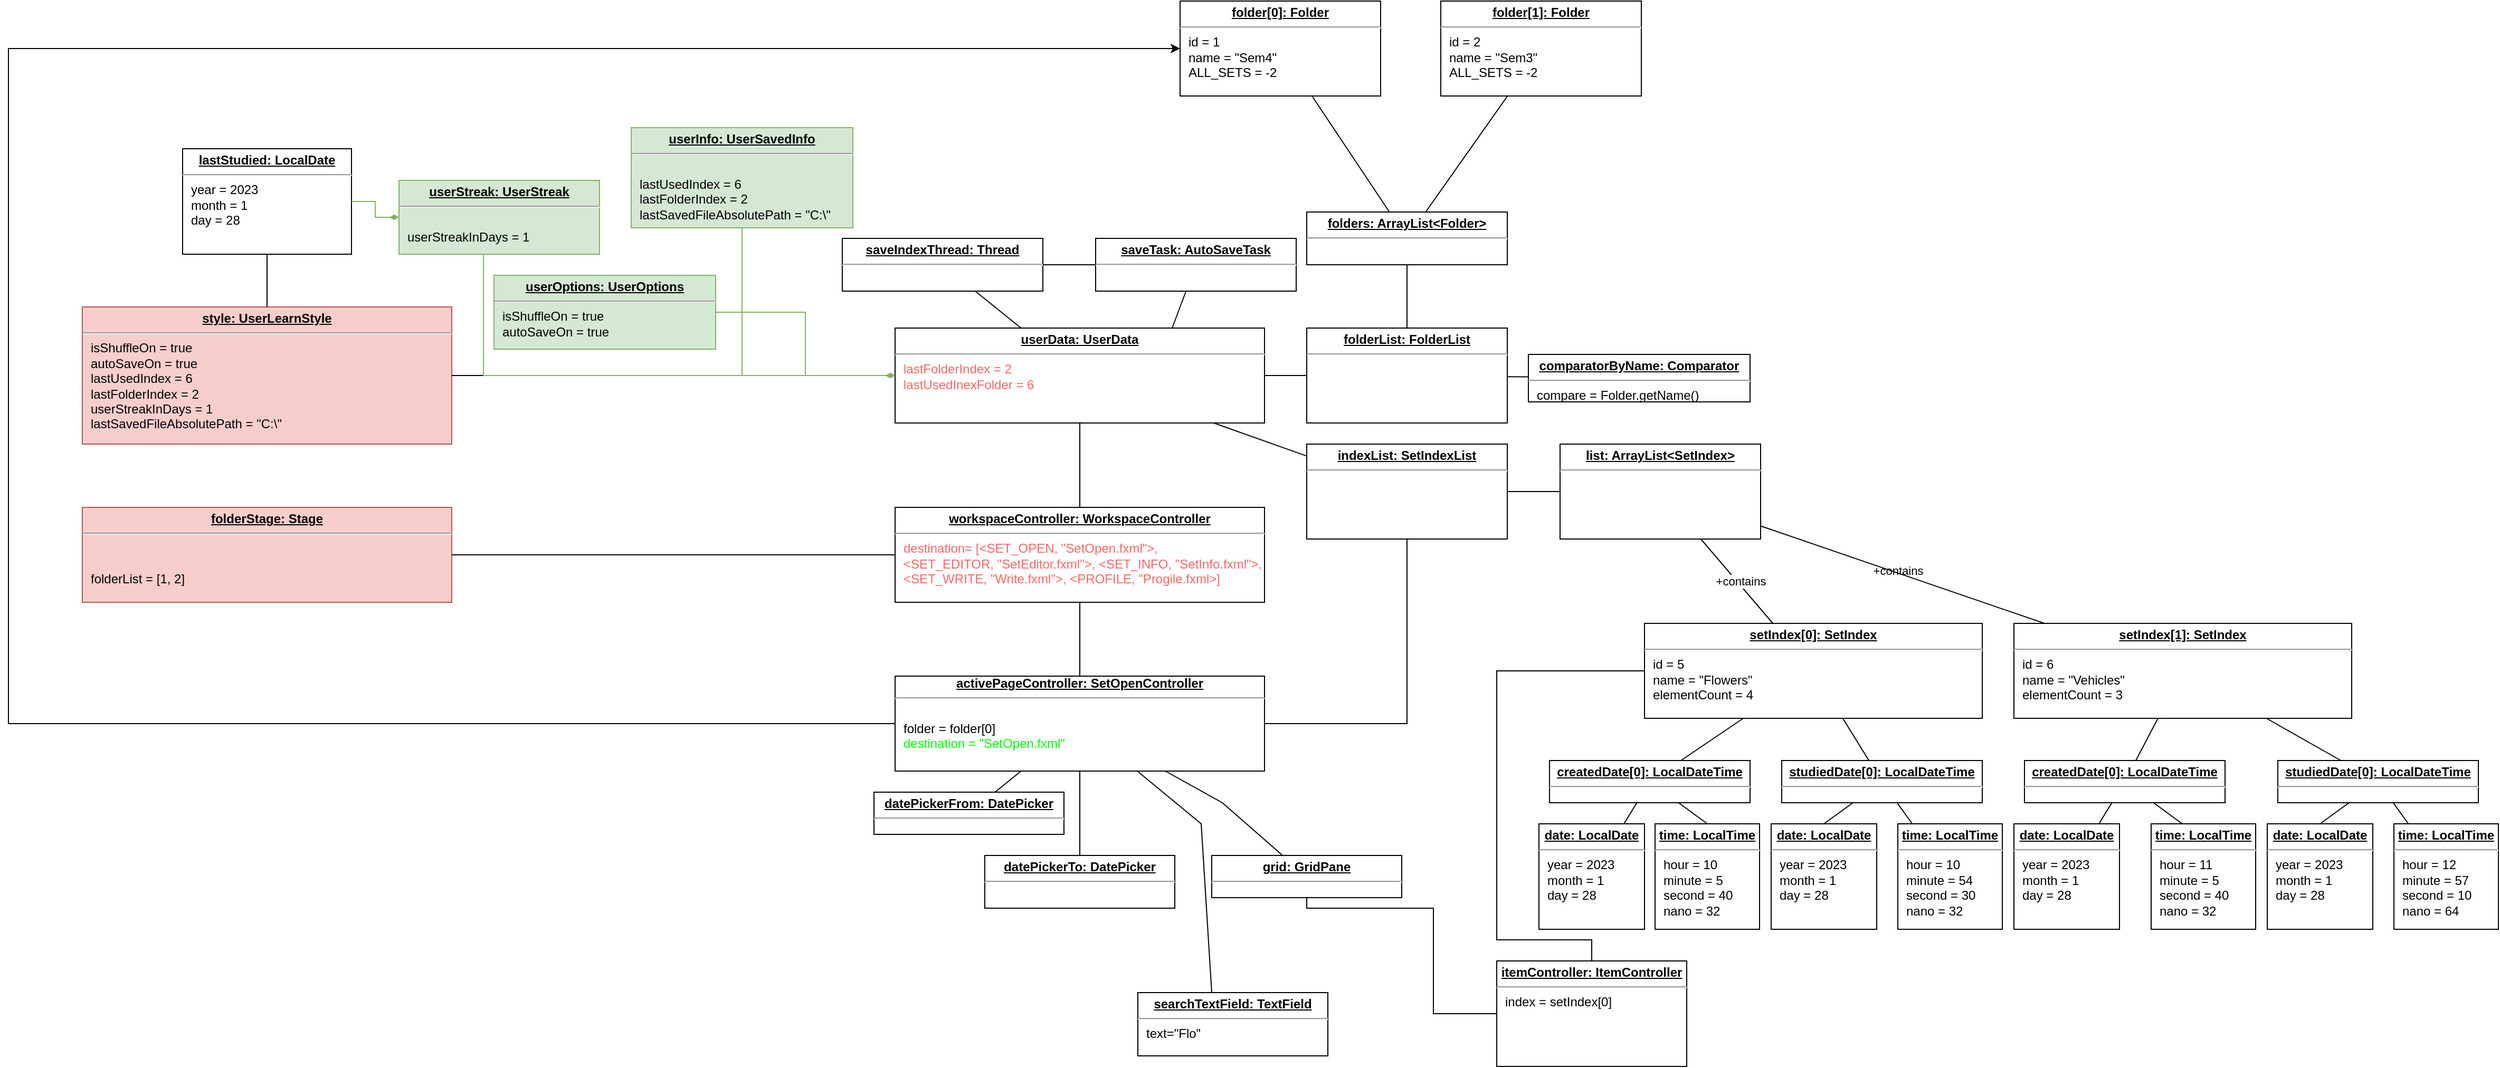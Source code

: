 <mxfile version="20.8.16" type="device" pages="2"><diagram id="EP8EX3Zq-qaAT5qBUqhb" name="Objects"><mxGraphModel dx="2307" dy="2035" grid="1" gridSize="10" guides="1" tooltips="1" connect="1" arrows="1" fold="1" page="1" pageScale="1" pageWidth="827" pageHeight="1169" math="0" shadow="0"><root><mxCell id="0"/><mxCell id="1" parent="0"/><mxCell id="fkqDKNsbJSgOIttYmVFt-1" value="&lt;p style=&quot;margin:0px;margin-top:4px;text-align:center;text-decoration:underline;&quot;&gt;&lt;b&gt;workspaceController: WorkspaceController&lt;/b&gt;&lt;/p&gt;&lt;hr&gt;&lt;p style=&quot;margin:0px;margin-left:8px;&quot;&gt;&lt;font color=&quot;#ff6666&quot;&gt;destination= [&amp;lt;SET_OPEN, &quot;SetOpen.fxml&quot;&amp;gt;,&lt;br&gt;&lt;/font&gt;&lt;/p&gt;&lt;p style=&quot;margin:0px;margin-left:8px;&quot;&gt;&lt;font color=&quot;#ff6666&quot;&gt;&amp;lt;SET_EDITOR, &quot;SetEditor.fxml&quot;&amp;gt;, &amp;lt;SET_INFO, &quot;SetInfo.fxml&quot;&amp;gt;,&lt;/font&gt;&lt;/p&gt;&lt;p style=&quot;margin:0px;margin-left:8px;&quot;&gt;&lt;font color=&quot;#ff6666&quot;&gt;&amp;lt;SET_WRITE, &quot;Write.fxml&quot;&amp;gt;, &amp;lt;PROFILE, &quot;Progile.fxml&amp;gt;]&lt;/font&gt;&lt;/p&gt;&lt;p style=&quot;margin:0px;margin-left:8px;&quot;&gt;&lt;br&gt;&lt;/p&gt;&lt;p style=&quot;margin:0px;margin-left:8px;&quot;&gt;&lt;br&gt;&lt;/p&gt;" style="verticalAlign=top;align=left;overflow=fill;fontSize=12;fontFamily=Helvetica;html=1;" parent="1" vertex="1"><mxGeometry x="310" y="230" width="350" height="90" as="geometry"/></mxCell><mxCell id="xvq8J80b5EGxdYHRh-Uj-1" style="edgeStyle=orthogonalEdgeStyle;rounded=0;orthogonalLoop=1;jettySize=auto;html=1;" parent="1" source="fkqDKNsbJSgOIttYmVFt-3" target="fkqDKNsbJSgOIttYmVFt-51" edge="1"><mxGeometry relative="1" as="geometry"><Array as="points"><mxPoint x="-530" y="435"/><mxPoint x="-530" y="-205"/></Array></mxGeometry></mxCell><mxCell id="fkqDKNsbJSgOIttYmVFt-3" value="&lt;div style=&quot;text-align: center;&quot;&gt;&lt;b style=&quot;background-color: initial; border-color: var(--border-color);&quot;&gt;&lt;u&gt;activePageController:&amp;nbsp;&lt;b style=&quot;background-color: initial;&quot;&gt;SetOpenController&lt;/b&gt;&lt;/u&gt;&lt;/b&gt;&lt;/div&gt;&lt;hr&gt;&lt;p style=&quot;margin:0px;margin-left:8px;&quot;&gt;&lt;br&gt;&lt;/p&gt;&lt;p style=&quot;margin:0px;margin-left:8px;&quot;&gt;folder = folder[0]&lt;/p&gt;&lt;p style=&quot;margin:0px;margin-left:8px;&quot;&gt;&lt;font color=&quot;#00ff00&quot;&gt;destination = &quot;SetOpen.fxml&quot;&lt;/font&gt;&lt;/p&gt;" style="verticalAlign=top;align=left;overflow=fill;fontSize=12;fontFamily=Helvetica;html=1;" parent="1" vertex="1"><mxGeometry x="310" y="390" width="350" height="90" as="geometry"/></mxCell><mxCell id="fkqDKNsbJSgOIttYmVFt-5" value="" style="edgeStyle=none;orthogonalLoop=1;jettySize=auto;html=1;rounded=0;endArrow=none;endFill=0;" parent="1" source="fkqDKNsbJSgOIttYmVFt-3" target="fkqDKNsbJSgOIttYmVFt-1" edge="1"><mxGeometry width="100" relative="1" as="geometry"><mxPoint x="220" y="410" as="sourcePoint"/><mxPoint x="320" y="410" as="targetPoint"/><Array as="points"/></mxGeometry></mxCell><mxCell id="fkqDKNsbJSgOIttYmVFt-6" value="&lt;p style=&quot;margin:0px;margin-top:4px;text-align:center;text-decoration:underline;&quot;&gt;&lt;b&gt;folderStage: Stage&lt;/b&gt;&lt;/p&gt;&lt;hr&gt;&lt;p style=&quot;margin:0px;margin-left:8px;&quot;&gt;&lt;br&gt;&lt;/p&gt;&lt;p style=&quot;margin:0px;margin-left:8px;&quot;&gt;&lt;br&gt;&lt;/p&gt;&lt;p style=&quot;margin:0px;margin-left:8px;&quot;&gt;folderList = [1, 2]&lt;/p&gt;" style="verticalAlign=top;align=left;overflow=fill;fontSize=12;fontFamily=Helvetica;html=1;fillColor=#f8cecc;strokeColor=#b85450;" parent="1" vertex="1"><mxGeometry x="-460" y="230" width="350" height="90" as="geometry"/></mxCell><mxCell id="fkqDKNsbJSgOIttYmVFt-7" value="" style="edgeStyle=none;orthogonalLoop=1;jettySize=auto;html=1;rounded=0;endArrow=none;endFill=0;" parent="1" source="fkqDKNsbJSgOIttYmVFt-6" target="fkqDKNsbJSgOIttYmVFt-1" edge="1"><mxGeometry width="100" relative="1" as="geometry"><mxPoint x="293.75" y="400" as="sourcePoint"/><mxPoint x="416.25" y="330" as="targetPoint"/><Array as="points"/></mxGeometry></mxCell><mxCell id="Rjf7wn3YYcvbKyKgVkMN-14" style="edgeStyle=orthogonalEdgeStyle;rounded=0;orthogonalLoop=1;jettySize=auto;html=1;fontColor=#00FF00;fillColor=#d5e8d4;strokeColor=#82b366;endArrow=none;endFill=0;startArrow=diamondThin;startFill=1;" edge="1" parent="1" source="fkqDKNsbJSgOIttYmVFt-8" target="Rjf7wn3YYcvbKyKgVkMN-11"><mxGeometry relative="1" as="geometry"/></mxCell><mxCell id="fkqDKNsbJSgOIttYmVFt-8" value="&lt;p style=&quot;margin:0px;margin-top:4px;text-align:center;text-decoration:underline;&quot;&gt;&lt;b&gt;userData: UserData&lt;/b&gt;&lt;/p&gt;&lt;hr&gt;&lt;p style=&quot;margin:0px;margin-left:8px;&quot;&gt;&lt;font color=&quot;#ff6666&quot;&gt;lastFolderIndex = 2&lt;/font&gt;&lt;/p&gt;&lt;p style=&quot;margin:0px;margin-left:8px;&quot;&gt;&lt;font color=&quot;#ff6666&quot;&gt;lastUsedInexFolder = 6&lt;/font&gt;&lt;/p&gt;&lt;p style=&quot;margin:0px;margin-left:8px;&quot;&gt;&lt;br&gt;&lt;/p&gt;&lt;p style=&quot;margin:0px;margin-left:8px;&quot;&gt;&lt;br&gt;&lt;/p&gt;" style="verticalAlign=top;align=left;overflow=fill;fontSize=12;fontFamily=Helvetica;html=1;" parent="1" vertex="1"><mxGeometry x="310" y="60" width="350" height="90" as="geometry"/></mxCell><mxCell id="fkqDKNsbJSgOIttYmVFt-9" value="" style="edgeStyle=none;orthogonalLoop=1;jettySize=auto;html=1;rounded=0;endArrow=none;endFill=0;" parent="1" source="fkqDKNsbJSgOIttYmVFt-1" target="fkqDKNsbJSgOIttYmVFt-8" edge="1"><mxGeometry width="100" relative="1" as="geometry"><mxPoint x="660.312" y="400" as="sourcePoint"/><mxPoint x="559.688" y="330" as="targetPoint"/><Array as="points"/></mxGeometry></mxCell><mxCell id="fkqDKNsbJSgOIttYmVFt-10" value="&lt;p style=&quot;margin:0px;margin-top:4px;text-align:center;text-decoration:underline;&quot;&gt;&lt;b&gt;indexList: SetIndexList&lt;/b&gt;&lt;/p&gt;&lt;hr&gt;&lt;p style=&quot;margin:0px;margin-left:8px;&quot;&gt;&lt;br&gt;&lt;/p&gt;&lt;p style=&quot;margin:0px;margin-left:8px;&quot;&gt;&lt;br&gt;&lt;/p&gt;" style="verticalAlign=top;align=left;overflow=fill;fontSize=12;fontFamily=Helvetica;html=1;" parent="1" vertex="1"><mxGeometry x="700" y="170" width="190" height="90" as="geometry"/></mxCell><mxCell id="fkqDKNsbJSgOIttYmVFt-11" value="&lt;p style=&quot;margin:0px;margin-top:4px;text-align:center;text-decoration:underline;&quot;&gt;&lt;b&gt;folderList: FolderList&lt;/b&gt;&lt;/p&gt;&lt;hr&gt;&lt;p style=&quot;margin:0px;margin-left:8px;&quot;&gt;&lt;br&gt;&lt;/p&gt;&lt;p style=&quot;margin:0px;margin-left:8px;&quot;&gt;&lt;br&gt;&lt;/p&gt;" style="verticalAlign=top;align=left;overflow=fill;fontSize=12;fontFamily=Helvetica;html=1;" parent="1" vertex="1"><mxGeometry x="700" y="60" width="190" height="90" as="geometry"/></mxCell><mxCell id="fkqDKNsbJSgOIttYmVFt-12" value="&lt;p style=&quot;margin:0px;margin-top:4px;text-align:center;text-decoration:underline;&quot;&gt;&lt;b&gt;setIndex[0]: SetIndex&lt;/b&gt;&lt;/p&gt;&lt;hr&gt;&lt;p style=&quot;margin:0px;margin-left:8px;&quot;&gt;id = 5&lt;/p&gt;&lt;p style=&quot;margin:0px;margin-left:8px;&quot;&gt;name = &quot;Flowers&quot;&lt;/p&gt;&lt;p style=&quot;margin:0px;margin-left:8px;&quot;&gt;elementCount = 4&lt;/p&gt;&lt;p style=&quot;margin:0px;margin-left:8px;&quot;&gt;&lt;br&gt;&lt;/p&gt;" style="verticalAlign=top;align=left;overflow=fill;fontSize=12;fontFamily=Helvetica;html=1;" parent="1" vertex="1"><mxGeometry x="1020" y="340" width="320" height="90" as="geometry"/></mxCell><mxCell id="fkqDKNsbJSgOIttYmVFt-13" value="&lt;p style=&quot;margin:0px;margin-top:4px;text-align:center;text-decoration:underline;&quot;&gt;&lt;b&gt;createdDate[0]: LocalDateTime&lt;/b&gt;&lt;/p&gt;&lt;hr&gt;&lt;p style=&quot;margin:0px;margin-left:8px;&quot;&gt;&lt;br&gt;&lt;/p&gt;&lt;p style=&quot;margin:0px;margin-left:8px;&quot;&gt;&lt;br&gt;&lt;/p&gt;" style="verticalAlign=top;align=left;overflow=fill;fontSize=12;fontFamily=Helvetica;html=1;" parent="1" vertex="1"><mxGeometry x="930" y="470" width="190" height="40" as="geometry"/></mxCell><mxCell id="fkqDKNsbJSgOIttYmVFt-14" value="&lt;p style=&quot;margin:0px;margin-top:4px;text-align:center;text-decoration:underline;&quot;&gt;&lt;b&gt;setIndex[1]: SetIndex&lt;/b&gt;&lt;/p&gt;&lt;hr&gt;&lt;p style=&quot;margin:0px;margin-left:8px;&quot;&gt;id = 6&lt;/p&gt;&lt;p style=&quot;margin:0px;margin-left:8px;&quot;&gt;name = &quot;Vehicles&quot;&lt;/p&gt;&lt;p style=&quot;margin:0px;margin-left:8px;&quot;&gt;elementCount = 3&lt;/p&gt;&lt;p style=&quot;margin:0px;margin-left:8px;&quot;&gt;&lt;br&gt;&lt;/p&gt;" style="verticalAlign=top;align=left;overflow=fill;fontSize=12;fontFamily=Helvetica;html=1;" parent="1" vertex="1"><mxGeometry x="1370" y="340" width="320" height="90" as="geometry"/></mxCell><mxCell id="fkqDKNsbJSgOIttYmVFt-15" value="&lt;p style=&quot;margin:0px;margin-top:4px;text-align:center;text-decoration:underline;&quot;&gt;&lt;b&gt;date: LocalDate&lt;/b&gt;&lt;/p&gt;&lt;hr&gt;&lt;p style=&quot;margin:0px;margin-left:8px;&quot;&gt;year = 2023&lt;/p&gt;&lt;p style=&quot;margin:0px;margin-left:8px;&quot;&gt;month = 1&lt;/p&gt;&lt;p style=&quot;margin:0px;margin-left:8px;&quot;&gt;day = 28&lt;/p&gt;&lt;p style=&quot;margin:0px;margin-left:8px;&quot;&gt;&lt;br&gt;&lt;/p&gt;" style="verticalAlign=top;align=left;overflow=fill;fontSize=12;fontFamily=Helvetica;html=1;" parent="1" vertex="1"><mxGeometry x="920" y="530" width="100" height="100" as="geometry"/></mxCell><mxCell id="fkqDKNsbJSgOIttYmVFt-16" value="&lt;p style=&quot;margin:0px;margin-top:4px;text-align:center;text-decoration:underline;&quot;&gt;&lt;b&gt;time: LocalTime&lt;/b&gt;&lt;/p&gt;&lt;hr&gt;&lt;p style=&quot;margin:0px;margin-left:8px;&quot;&gt;hour = 10&lt;/p&gt;&lt;p style=&quot;margin:0px;margin-left:8px;&quot;&gt;minute = 5&lt;/p&gt;&lt;p style=&quot;margin:0px;margin-left:8px;&quot;&gt;second = 40&lt;/p&gt;&lt;p style=&quot;margin:0px;margin-left:8px;&quot;&gt;nano = 32&lt;/p&gt;&lt;p style=&quot;margin:0px;margin-left:8px;&quot;&gt;&lt;br&gt;&lt;/p&gt;" style="verticalAlign=top;align=left;overflow=fill;fontSize=12;fontFamily=Helvetica;html=1;" parent="1" vertex="1"><mxGeometry x="1030" y="530" width="99" height="100" as="geometry"/></mxCell><mxCell id="fkqDKNsbJSgOIttYmVFt-17" value="" style="edgeStyle=none;orthogonalLoop=1;jettySize=auto;html=1;rounded=0;endArrow=none;endFill=0;" parent="1" source="fkqDKNsbJSgOIttYmVFt-13" target="fkqDKNsbJSgOIttYmVFt-12" edge="1"><mxGeometry width="100" relative="1" as="geometry"><mxPoint x="1120.003" y="690" as="sourcePoint"/><mxPoint x="1019.378" y="620" as="targetPoint"/><Array as="points"/></mxGeometry></mxCell><mxCell id="fkqDKNsbJSgOIttYmVFt-18" value="" style="edgeStyle=none;orthogonalLoop=1;jettySize=auto;html=1;rounded=0;endArrow=none;endFill=0;" parent="1" source="fkqDKNsbJSgOIttYmVFt-15" target="fkqDKNsbJSgOIttYmVFt-13" edge="1"><mxGeometry width="100" relative="1" as="geometry"><mxPoint x="1051.19" y="480" as="sourcePoint"/><mxPoint x="1083.571" y="440" as="targetPoint"/><Array as="points"/></mxGeometry></mxCell><mxCell id="fkqDKNsbJSgOIttYmVFt-19" value="" style="edgeStyle=none;orthogonalLoop=1;jettySize=auto;html=1;rounded=0;endArrow=none;endFill=0;exitX=0.5;exitY=0;exitDx=0;exitDy=0;" parent="1" source="fkqDKNsbJSgOIttYmVFt-16" target="fkqDKNsbJSgOIttYmVFt-13" edge="1"><mxGeometry width="100" relative="1" as="geometry"><mxPoint x="1051.19" y="480" as="sourcePoint"/><mxPoint x="1083.571" y="440" as="targetPoint"/><Array as="points"/></mxGeometry></mxCell><mxCell id="fkqDKNsbJSgOIttYmVFt-20" value="&lt;p style=&quot;margin:0px;margin-top:4px;text-align:center;text-decoration:underline;&quot;&gt;&lt;b&gt;studiedDate[0]: LocalDateTime&lt;/b&gt;&lt;/p&gt;&lt;hr&gt;&lt;p style=&quot;margin:0px;margin-left:8px;&quot;&gt;&lt;br&gt;&lt;/p&gt;&lt;p style=&quot;margin:0px;margin-left:8px;&quot;&gt;&lt;br&gt;&lt;/p&gt;" style="verticalAlign=top;align=left;overflow=fill;fontSize=12;fontFamily=Helvetica;html=1;" parent="1" vertex="1"><mxGeometry x="1150" y="470" width="190" height="40" as="geometry"/></mxCell><mxCell id="fkqDKNsbJSgOIttYmVFt-21" value="&lt;p style=&quot;margin:0px;margin-top:4px;text-align:center;text-decoration:underline;&quot;&gt;&lt;b&gt;date: LocalDate&lt;/b&gt;&lt;/p&gt;&lt;hr&gt;&lt;p style=&quot;margin:0px;margin-left:8px;&quot;&gt;year = 2023&lt;/p&gt;&lt;p style=&quot;margin:0px;margin-left:8px;&quot;&gt;month = 1&lt;/p&gt;&lt;p style=&quot;margin:0px;margin-left:8px;&quot;&gt;day = 28&lt;/p&gt;&lt;p style=&quot;margin:0px;margin-left:8px;&quot;&gt;&lt;br&gt;&lt;/p&gt;" style="verticalAlign=top;align=left;overflow=fill;fontSize=12;fontFamily=Helvetica;html=1;" parent="1" vertex="1"><mxGeometry x="1140" y="530" width="100" height="100" as="geometry"/></mxCell><mxCell id="fkqDKNsbJSgOIttYmVFt-22" value="&lt;p style=&quot;margin:0px;margin-top:4px;text-align:center;text-decoration:underline;&quot;&gt;&lt;b&gt;time: LocalTime&lt;/b&gt;&lt;/p&gt;&lt;hr&gt;&lt;p style=&quot;margin:0px;margin-left:8px;&quot;&gt;hour = 10&lt;/p&gt;&lt;p style=&quot;margin:0px;margin-left:8px;&quot;&gt;minute = 54&lt;/p&gt;&lt;p style=&quot;margin:0px;margin-left:8px;&quot;&gt;second = 30&lt;/p&gt;&lt;p style=&quot;margin:0px;margin-left:8px;&quot;&gt;nano = 32&lt;/p&gt;&lt;p style=&quot;margin:0px;margin-left:8px;&quot;&gt;&lt;br&gt;&lt;/p&gt;" style="verticalAlign=top;align=left;overflow=fill;fontSize=12;fontFamily=Helvetica;html=1;" parent="1" vertex="1"><mxGeometry x="1260" y="530" width="99" height="100" as="geometry"/></mxCell><mxCell id="fkqDKNsbJSgOIttYmVFt-23" value="" style="edgeStyle=none;orthogonalLoop=1;jettySize=auto;html=1;rounded=0;endArrow=none;endFill=0;" parent="1" source="fkqDKNsbJSgOIttYmVFt-20" target="fkqDKNsbJSgOIttYmVFt-12" edge="1"><mxGeometry width="100" relative="1" as="geometry"><mxPoint x="1121.19" y="480" as="sourcePoint"/><mxPoint x="1153.571" y="440" as="targetPoint"/><Array as="points"/></mxGeometry></mxCell><mxCell id="fkqDKNsbJSgOIttYmVFt-24" value="" style="edgeStyle=none;orthogonalLoop=1;jettySize=auto;html=1;rounded=0;endArrow=none;endFill=0;entryX=0.5;entryY=0;entryDx=0;entryDy=0;" parent="1" source="fkqDKNsbJSgOIttYmVFt-20" target="fkqDKNsbJSgOIttYmVFt-21" edge="1"><mxGeometry width="100" relative="1" as="geometry"><mxPoint x="1229.286" y="480" as="sourcePoint"/><mxPoint x="1177.857" y="440" as="targetPoint"/><Array as="points"/></mxGeometry></mxCell><mxCell id="fkqDKNsbJSgOIttYmVFt-25" value="" style="edgeStyle=none;orthogonalLoop=1;jettySize=auto;html=1;rounded=0;endArrow=none;endFill=0;" parent="1" source="fkqDKNsbJSgOIttYmVFt-22" target="fkqDKNsbJSgOIttYmVFt-20" edge="1"><mxGeometry width="100" relative="1" as="geometry"><mxPoint x="1089.5" y="540" as="sourcePoint"/><mxPoint x="1062.25" y="520" as="targetPoint"/><Array as="points"/></mxGeometry></mxCell><mxCell id="fkqDKNsbJSgOIttYmVFt-26" value="&lt;p style=&quot;margin:0px;margin-top:4px;text-align:center;text-decoration:underline;&quot;&gt;&lt;b&gt;createdDate[0]: LocalDateTime&lt;/b&gt;&lt;/p&gt;&lt;hr&gt;&lt;p style=&quot;margin:0px;margin-left:8px;&quot;&gt;&lt;br&gt;&lt;/p&gt;&lt;p style=&quot;margin:0px;margin-left:8px;&quot;&gt;&lt;br&gt;&lt;/p&gt;" style="verticalAlign=top;align=left;overflow=fill;fontSize=12;fontFamily=Helvetica;html=1;" parent="1" vertex="1"><mxGeometry x="1380" y="470" width="190" height="40" as="geometry"/></mxCell><mxCell id="fkqDKNsbJSgOIttYmVFt-27" value="&lt;p style=&quot;margin:0px;margin-top:4px;text-align:center;text-decoration:underline;&quot;&gt;&lt;b&gt;date: LocalDate&lt;/b&gt;&lt;/p&gt;&lt;hr&gt;&lt;p style=&quot;margin:0px;margin-left:8px;&quot;&gt;year = 2023&lt;/p&gt;&lt;p style=&quot;margin:0px;margin-left:8px;&quot;&gt;month = 1&lt;/p&gt;&lt;p style=&quot;margin:0px;margin-left:8px;&quot;&gt;day = 28&lt;/p&gt;&lt;p style=&quot;margin:0px;margin-left:8px;&quot;&gt;&lt;br&gt;&lt;/p&gt;" style="verticalAlign=top;align=left;overflow=fill;fontSize=12;fontFamily=Helvetica;html=1;" parent="1" vertex="1"><mxGeometry x="1370" y="530" width="100" height="100" as="geometry"/></mxCell><mxCell id="fkqDKNsbJSgOIttYmVFt-28" value="&lt;p style=&quot;margin:0px;margin-top:4px;text-align:center;text-decoration:underline;&quot;&gt;&lt;b&gt;time: LocalTime&lt;/b&gt;&lt;/p&gt;&lt;hr&gt;&lt;p style=&quot;margin:0px;margin-left:8px;&quot;&gt;hour = 11&lt;/p&gt;&lt;p style=&quot;margin:0px;margin-left:8px;&quot;&gt;minute = 5&lt;/p&gt;&lt;p style=&quot;margin:0px;margin-left:8px;&quot;&gt;second = 40&lt;/p&gt;&lt;p style=&quot;margin:0px;margin-left:8px;&quot;&gt;nano = 32&lt;/p&gt;&lt;p style=&quot;margin:0px;margin-left:8px;&quot;&gt;&lt;br&gt;&lt;/p&gt;" style="verticalAlign=top;align=left;overflow=fill;fontSize=12;fontFamily=Helvetica;html=1;" parent="1" vertex="1"><mxGeometry x="1500" y="530" width="99" height="100" as="geometry"/></mxCell><mxCell id="fkqDKNsbJSgOIttYmVFt-29" value="" style="edgeStyle=none;orthogonalLoop=1;jettySize=auto;html=1;rounded=0;endArrow=none;endFill=0;" parent="1" source="fkqDKNsbJSgOIttYmVFt-27" target="fkqDKNsbJSgOIttYmVFt-26" edge="1"><mxGeometry width="100" relative="1" as="geometry"><mxPoint x="1501.19" y="480" as="sourcePoint"/><mxPoint x="1533.571" y="440" as="targetPoint"/><Array as="points"/></mxGeometry></mxCell><mxCell id="fkqDKNsbJSgOIttYmVFt-30" value="" style="edgeStyle=none;orthogonalLoop=1;jettySize=auto;html=1;rounded=0;endArrow=none;endFill=0;exitX=0.5;exitY=0;exitDx=0;exitDy=0;" parent="1" target="fkqDKNsbJSgOIttYmVFt-26" edge="1"><mxGeometry width="100" relative="1" as="geometry"><mxPoint x="1529.5" y="530" as="sourcePoint"/><mxPoint x="1533.571" y="440" as="targetPoint"/><Array as="points"/></mxGeometry></mxCell><mxCell id="fkqDKNsbJSgOIttYmVFt-31" value="&lt;p style=&quot;margin:0px;margin-top:4px;text-align:center;text-decoration:underline;&quot;&gt;&lt;b&gt;studiedDate[0]: LocalDateTime&lt;/b&gt;&lt;/p&gt;&lt;hr&gt;&lt;p style=&quot;margin:0px;margin-left:8px;&quot;&gt;&lt;br&gt;&lt;/p&gt;&lt;p style=&quot;margin:0px;margin-left:8px;&quot;&gt;&lt;br&gt;&lt;/p&gt;" style="verticalAlign=top;align=left;overflow=fill;fontSize=12;fontFamily=Helvetica;html=1;" parent="1" vertex="1"><mxGeometry x="1620" y="470" width="190" height="40" as="geometry"/></mxCell><mxCell id="fkqDKNsbJSgOIttYmVFt-32" value="&lt;p style=&quot;margin:0px;margin-top:4px;text-align:center;text-decoration:underline;&quot;&gt;&lt;b&gt;date: LocalDate&lt;/b&gt;&lt;/p&gt;&lt;hr&gt;&lt;p style=&quot;margin:0px;margin-left:8px;&quot;&gt;year = 2023&lt;/p&gt;&lt;p style=&quot;margin:0px;margin-left:8px;&quot;&gt;month = 1&lt;/p&gt;&lt;p style=&quot;margin:0px;margin-left:8px;&quot;&gt;day = 28&lt;/p&gt;&lt;p style=&quot;margin:0px;margin-left:8px;&quot;&gt;&lt;br&gt;&lt;/p&gt;" style="verticalAlign=top;align=left;overflow=fill;fontSize=12;fontFamily=Helvetica;html=1;" parent="1" vertex="1"><mxGeometry x="1610" y="530" width="100" height="100" as="geometry"/></mxCell><mxCell id="fkqDKNsbJSgOIttYmVFt-33" value="&lt;p style=&quot;margin:0px;margin-top:4px;text-align:center;text-decoration:underline;&quot;&gt;&lt;b&gt;time: LocalTime&lt;/b&gt;&lt;/p&gt;&lt;hr&gt;&lt;p style=&quot;margin:0px;margin-left:8px;&quot;&gt;hour = 12&lt;/p&gt;&lt;p style=&quot;margin:0px;margin-left:8px;&quot;&gt;minute = 57&lt;/p&gt;&lt;p style=&quot;margin:0px;margin-left:8px;&quot;&gt;second = 10&lt;/p&gt;&lt;p style=&quot;margin:0px;margin-left:8px;&quot;&gt;nano = 64&lt;/p&gt;&lt;p style=&quot;margin:0px;margin-left:8px;&quot;&gt;&lt;br&gt;&lt;/p&gt;" style="verticalAlign=top;align=left;overflow=fill;fontSize=12;fontFamily=Helvetica;html=1;" parent="1" vertex="1"><mxGeometry x="1730" y="530" width="99" height="100" as="geometry"/></mxCell><mxCell id="fkqDKNsbJSgOIttYmVFt-34" value="" style="edgeStyle=none;orthogonalLoop=1;jettySize=auto;html=1;rounded=0;endArrow=none;endFill=0;entryX=0.5;entryY=0;entryDx=0;entryDy=0;" parent="1" source="fkqDKNsbJSgOIttYmVFt-31" target="fkqDKNsbJSgOIttYmVFt-32" edge="1"><mxGeometry width="100" relative="1" as="geometry"><mxPoint x="1699.286" y="480" as="sourcePoint"/><mxPoint x="1647.857" y="440" as="targetPoint"/><Array as="points"/></mxGeometry></mxCell><mxCell id="fkqDKNsbJSgOIttYmVFt-35" value="" style="edgeStyle=none;orthogonalLoop=1;jettySize=auto;html=1;rounded=0;endArrow=none;endFill=0;" parent="1" source="fkqDKNsbJSgOIttYmVFt-33" target="fkqDKNsbJSgOIttYmVFt-31" edge="1"><mxGeometry width="100" relative="1" as="geometry"><mxPoint x="1559.5" y="540" as="sourcePoint"/><mxPoint x="1532.25" y="520" as="targetPoint"/><Array as="points"/></mxGeometry></mxCell><mxCell id="fkqDKNsbJSgOIttYmVFt-36" value="" style="edgeStyle=none;orthogonalLoop=1;jettySize=auto;html=1;rounded=0;endArrow=none;endFill=0;" parent="1" source="fkqDKNsbJSgOIttYmVFt-26" target="fkqDKNsbJSgOIttYmVFt-14" edge="1"><mxGeometry width="100" relative="1" as="geometry"><mxPoint x="1500.59" y="465" as="sourcePoint"/><mxPoint x="1879.4" y="425" as="targetPoint"/><Array as="points"/></mxGeometry></mxCell><mxCell id="fkqDKNsbJSgOIttYmVFt-37" value="" style="edgeStyle=none;orthogonalLoop=1;jettySize=auto;html=1;rounded=0;endArrow=none;endFill=0;" parent="1" source="fkqDKNsbJSgOIttYmVFt-31" target="fkqDKNsbJSgOIttYmVFt-14" edge="1"><mxGeometry width="100" relative="1" as="geometry"><mxPoint x="2069.4" y="445" as="sourcePoint"/><mxPoint x="1627.257" y="425" as="targetPoint"/><Array as="points"/></mxGeometry></mxCell><mxCell id="fkqDKNsbJSgOIttYmVFt-38" value="" style="edgeStyle=none;orthogonalLoop=1;jettySize=auto;html=1;rounded=0;endArrow=none;endFill=0;" parent="1" source="fkqDKNsbJSgOIttYmVFt-43" target="fkqDKNsbJSgOIttYmVFt-12" edge="1"><mxGeometry width="100" relative="1" as="geometry"><mxPoint x="1000" y="150" as="sourcePoint"/><mxPoint x="1200" y="100" as="targetPoint"/><Array as="points"/></mxGeometry></mxCell><mxCell id="fkqDKNsbJSgOIttYmVFt-40" value="+contains" style="edgeLabel;html=1;align=center;verticalAlign=middle;resizable=0;points=[];" parent="fkqDKNsbJSgOIttYmVFt-38" vertex="1" connectable="0"><mxGeometry x="-0.175" y="3" relative="1" as="geometry"><mxPoint x="156" y="-1" as="offset"/></mxGeometry></mxCell><mxCell id="fkqDKNsbJSgOIttYmVFt-39" value="" style="edgeStyle=none;orthogonalLoop=1;jettySize=auto;html=1;rounded=0;endArrow=none;endFill=0;" parent="1" source="fkqDKNsbJSgOIttYmVFt-43" target="fkqDKNsbJSgOIttYmVFt-14" edge="1"><mxGeometry width="100" relative="1" as="geometry"><mxPoint x="1040" y="160" as="sourcePoint"/><mxPoint x="1302.627" y="100" as="targetPoint"/><Array as="points"/></mxGeometry></mxCell><mxCell id="fkqDKNsbJSgOIttYmVFt-41" value="+contains" style="edgeLabel;html=1;align=center;verticalAlign=middle;resizable=0;points=[];" parent="fkqDKNsbJSgOIttYmVFt-39" vertex="1" connectable="0"><mxGeometry x="0.024" relative="1" as="geometry"><mxPoint x="-157" y="5" as="offset"/></mxGeometry></mxCell><mxCell id="fkqDKNsbJSgOIttYmVFt-42" value="" style="edgeStyle=none;orthogonalLoop=1;jettySize=auto;html=1;rounded=0;endArrow=none;endFill=0;" parent="1" source="fkqDKNsbJSgOIttYmVFt-10" target="fkqDKNsbJSgOIttYmVFt-8" edge="1"><mxGeometry width="100" relative="1" as="geometry"><mxPoint x="495" y="240" as="sourcePoint"/><mxPoint x="495" y="160" as="targetPoint"/><Array as="points"/></mxGeometry></mxCell><mxCell id="fkqDKNsbJSgOIttYmVFt-43" value="&lt;p style=&quot;margin:0px;margin-top:4px;text-align:center;text-decoration:underline;&quot;&gt;&lt;b&gt;list: ArrayList&amp;lt;SetIndex&amp;gt;&lt;/b&gt;&lt;/p&gt;&lt;hr&gt;&lt;p style=&quot;margin:0px;margin-left:8px;&quot;&gt;&lt;br&gt;&lt;/p&gt;&lt;p style=&quot;margin:0px;margin-left:8px;&quot;&gt;&lt;br&gt;&lt;/p&gt;" style="verticalAlign=top;align=left;overflow=fill;fontSize=12;fontFamily=Helvetica;html=1;" parent="1" vertex="1"><mxGeometry x="940" y="170" width="190" height="90" as="geometry"/></mxCell><mxCell id="fkqDKNsbJSgOIttYmVFt-44" value="" style="edgeStyle=none;orthogonalLoop=1;jettySize=auto;html=1;rounded=0;endArrow=none;endFill=0;" parent="1" source="fkqDKNsbJSgOIttYmVFt-43" target="fkqDKNsbJSgOIttYmVFt-10" edge="1"><mxGeometry width="100" relative="1" as="geometry"><mxPoint x="995.91" y="324.265" as="sourcePoint"/><mxPoint x="890.001" y="290" as="targetPoint"/><Array as="points"/></mxGeometry></mxCell><mxCell id="fkqDKNsbJSgOIttYmVFt-45" value="" style="edgeStyle=none;orthogonalLoop=1;jettySize=auto;html=1;rounded=0;endArrow=none;endFill=0;" parent="1" source="fkqDKNsbJSgOIttYmVFt-11" target="fkqDKNsbJSgOIttYmVFt-8" edge="1"><mxGeometry width="100" relative="1" as="geometry"><mxPoint x="740" y="194.265" as="sourcePoint"/><mxPoint x="634.091" y="160" as="targetPoint"/><Array as="points"/></mxGeometry></mxCell><mxCell id="fkqDKNsbJSgOIttYmVFt-47" value="" style="edgeStyle=none;orthogonalLoop=1;jettySize=auto;html=1;rounded=0;endArrow=none;endFill=0;" parent="1" source="fkqDKNsbJSgOIttYmVFt-48" target="fkqDKNsbJSgOIttYmVFt-11" edge="1"><mxGeometry width="100" relative="1" as="geometry"><mxPoint x="850" y="30" as="sourcePoint"/><mxPoint x="780" y="30" as="targetPoint"/><Array as="points"/></mxGeometry></mxCell><mxCell id="fkqDKNsbJSgOIttYmVFt-48" value="&lt;p style=&quot;margin:0px;margin-top:4px;text-align:center;text-decoration:underline;&quot;&gt;&lt;b&gt;folders: ArrayList&amp;lt;Folder&amp;gt;&lt;/b&gt;&lt;/p&gt;&lt;hr&gt;&lt;p style=&quot;margin:0px;margin-left:8px;&quot;&gt;&lt;br&gt;&lt;/p&gt;&lt;p style=&quot;margin:0px;margin-left:8px;&quot;&gt;&lt;br&gt;&lt;/p&gt;" style="verticalAlign=top;align=left;overflow=fill;fontSize=12;fontFamily=Helvetica;html=1;" parent="1" vertex="1"><mxGeometry x="700" y="-50" width="190" height="50" as="geometry"/></mxCell><mxCell id="fkqDKNsbJSgOIttYmVFt-49" value="&lt;p style=&quot;margin:0px;margin-top:4px;text-align:center;text-decoration:underline;&quot;&gt;&lt;b&gt;comparatorByName: Comparator&lt;/b&gt;&lt;/p&gt;&lt;hr&gt;&lt;p style=&quot;margin:0px;margin-left:8px;&quot;&gt;compare = Folder.getName()&lt;/p&gt;&lt;p style=&quot;margin:0px;margin-left:8px;&quot;&gt;&lt;br&gt;&lt;/p&gt;" style="verticalAlign=top;align=left;overflow=fill;fontSize=12;fontFamily=Helvetica;html=1;" parent="1" vertex="1"><mxGeometry x="910" y="85" width="210" height="45" as="geometry"/></mxCell><mxCell id="fkqDKNsbJSgOIttYmVFt-50" value="" style="edgeStyle=none;orthogonalLoop=1;jettySize=auto;html=1;rounded=0;endArrow=none;endFill=0;" parent="1" source="fkqDKNsbJSgOIttYmVFt-49" target="fkqDKNsbJSgOIttYmVFt-11" edge="1"><mxGeometry width="100" relative="1" as="geometry"><mxPoint x="826" y="10" as="sourcePoint"/><mxPoint x="814" y="70" as="targetPoint"/><Array as="points"/></mxGeometry></mxCell><mxCell id="fkqDKNsbJSgOIttYmVFt-51" value="&lt;p style=&quot;margin:0px;margin-top:4px;text-align:center;text-decoration:underline;&quot;&gt;&lt;b&gt;folder[0]: Folder&lt;/b&gt;&lt;/p&gt;&lt;hr&gt;&lt;p style=&quot;margin:0px;margin-left:8px;&quot;&gt;id = 1&lt;/p&gt;&lt;p style=&quot;margin:0px;margin-left:8px;&quot;&gt;name = &quot;Sem4&quot;&lt;/p&gt;&lt;p style=&quot;margin:0px;margin-left:8px;&quot;&gt;ALL_SETS = -2&lt;/p&gt;&lt;p style=&quot;margin:0px;margin-left:8px;&quot;&gt;&lt;br&gt;&lt;/p&gt;" style="verticalAlign=top;align=left;overflow=fill;fontSize=12;fontFamily=Helvetica;html=1;" parent="1" vertex="1"><mxGeometry x="580" y="-250" width="190" height="90" as="geometry"/></mxCell><mxCell id="fkqDKNsbJSgOIttYmVFt-52" value="" style="edgeStyle=none;orthogonalLoop=1;jettySize=auto;html=1;rounded=0;endArrow=none;endFill=0;" parent="1" source="fkqDKNsbJSgOIttYmVFt-51" target="fkqDKNsbJSgOIttYmVFt-48" edge="1"><mxGeometry width="100" relative="1" as="geometry"><mxPoint x="805" y="10" as="sourcePoint"/><mxPoint x="800" y="-80" as="targetPoint"/><Array as="points"/></mxGeometry></mxCell><mxCell id="fkqDKNsbJSgOIttYmVFt-53" value="&lt;p style=&quot;margin:0px;margin-top:4px;text-align:center;text-decoration:underline;&quot;&gt;&lt;b&gt;folder[1]: Folder&lt;/b&gt;&lt;/p&gt;&lt;hr&gt;&lt;p style=&quot;margin:0px;margin-left:8px;&quot;&gt;id = 2&lt;/p&gt;&lt;p style=&quot;margin:0px;margin-left:8px;&quot;&gt;name = &quot;Sem3&quot;&lt;/p&gt;&lt;p style=&quot;margin:0px;margin-left:8px;&quot;&gt;ALL_SETS = -2&lt;/p&gt;&lt;p style=&quot;margin:0px;margin-left:8px;&quot;&gt;&lt;br&gt;&lt;/p&gt;" style="verticalAlign=top;align=left;overflow=fill;fontSize=12;fontFamily=Helvetica;html=1;" parent="1" vertex="1"><mxGeometry x="827" y="-250" width="190" height="90" as="geometry"/></mxCell><mxCell id="fkqDKNsbJSgOIttYmVFt-54" value="" style="edgeStyle=none;orthogonalLoop=1;jettySize=auto;html=1;rounded=0;endArrow=none;endFill=0;" parent="1" source="fkqDKNsbJSgOIttYmVFt-53" target="fkqDKNsbJSgOIttYmVFt-48" edge="1"><mxGeometry width="100" relative="1" as="geometry"><mxPoint x="718.75" y="-150" as="sourcePoint"/><mxPoint x="771.25" y="-80" as="targetPoint"/><Array as="points"/></mxGeometry></mxCell><mxCell id="fkqDKNsbJSgOIttYmVFt-55" value="&lt;p style=&quot;margin:0px;margin-top:4px;text-align:center;text-decoration:underline;&quot;&gt;&lt;b&gt;style: UserLearnStyle&lt;/b&gt;&lt;/p&gt;&lt;hr&gt;&lt;p style=&quot;margin:0px;margin-left:8px;&quot;&gt;isShuffleOn = true&lt;/p&gt;&lt;p style=&quot;margin:0px;margin-left:8px;&quot;&gt;autoSaveOn = true&lt;/p&gt;&lt;p style=&quot;margin:0px;margin-left:8px;&quot;&gt;lastUsedIndex = 6&lt;/p&gt;&lt;p style=&quot;margin:0px;margin-left:8px;&quot;&gt;lastFolderIndex = 2&lt;/p&gt;&lt;p style=&quot;margin:0px;margin-left:8px;&quot;&gt;userStreakInDays = 1&lt;/p&gt;&lt;p style=&quot;margin:0px;margin-left:8px;&quot;&gt;lastSavedFileAbsolutePath = &quot;C:\\&quot;&lt;/p&gt;&lt;p style=&quot;margin:0px;margin-left:8px;&quot;&gt;&lt;br&gt;&lt;/p&gt;" style="verticalAlign=top;align=left;overflow=fill;fontSize=12;fontFamily=Helvetica;html=1;fillColor=#f8cecc;strokeColor=#b85450;" parent="1" vertex="1"><mxGeometry x="-460" y="40" width="350" height="130" as="geometry"/></mxCell><mxCell id="fkqDKNsbJSgOIttYmVFt-56" value="" style="edgeStyle=none;orthogonalLoop=1;jettySize=auto;html=1;rounded=0;endArrow=none;endFill=0;exitX=0;exitY=0.5;exitDx=0;exitDy=0;" parent="1" source="fkqDKNsbJSgOIttYmVFt-8" target="fkqDKNsbJSgOIttYmVFt-55" edge="1"><mxGeometry width="100" relative="1" as="geometry"><mxPoint x="710" y="115" as="sourcePoint"/><mxPoint x="670" y="115" as="targetPoint"/><Array as="points"/></mxGeometry></mxCell><mxCell id="fkqDKNsbJSgOIttYmVFt-57" value="&lt;p style=&quot;margin:0px;margin-top:4px;text-align:center;text-decoration:underline;&quot;&gt;&lt;b&gt;lastStudied: LocalDate&lt;/b&gt;&lt;/p&gt;&lt;hr&gt;&lt;p style=&quot;margin:0px;margin-left:8px;&quot;&gt;year = 2023&lt;/p&gt;&lt;p style=&quot;margin:0px;margin-left:8px;&quot;&gt;month = 1&lt;/p&gt;&lt;p style=&quot;margin:0px;margin-left:8px;&quot;&gt;day = 28&lt;/p&gt;&lt;p style=&quot;margin:0px;margin-left:8px;&quot;&gt;&lt;br&gt;&lt;/p&gt;" style="verticalAlign=top;align=left;overflow=fill;fontSize=12;fontFamily=Helvetica;html=1;" parent="1" vertex="1"><mxGeometry x="-365" y="-110" width="160" height="100" as="geometry"/></mxCell><mxCell id="fkqDKNsbJSgOIttYmVFt-58" value="" style="edgeStyle=none;orthogonalLoop=1;jettySize=auto;html=1;rounded=0;endArrow=none;endFill=0;" parent="1" source="fkqDKNsbJSgOIttYmVFt-57" target="fkqDKNsbJSgOIttYmVFt-55" edge="1"><mxGeometry width="100" relative="1" as="geometry"><mxPoint x="145" y="115" as="sourcePoint"/><mxPoint x="115.0" y="126.707" as="targetPoint"/><Array as="points"/></mxGeometry></mxCell><mxCell id="fkqDKNsbJSgOIttYmVFt-59" value="&lt;p style=&quot;margin:0px;margin-top:4px;text-align:center;text-decoration:underline;&quot;&gt;&lt;b&gt;saveIndexThread: Thread&lt;/b&gt;&lt;/p&gt;&lt;hr&gt;&lt;p style=&quot;margin:0px;margin-left:8px;&quot;&gt;&lt;br&gt;&lt;/p&gt;&lt;p style=&quot;margin:0px;margin-left:8px;&quot;&gt;&lt;br&gt;&lt;/p&gt;" style="verticalAlign=top;align=left;overflow=fill;fontSize=12;fontFamily=Helvetica;html=1;" parent="1" vertex="1"><mxGeometry x="260" y="-25" width="190" height="50" as="geometry"/></mxCell><mxCell id="fkqDKNsbJSgOIttYmVFt-60" value="" style="edgeStyle=none;orthogonalLoop=1;jettySize=auto;html=1;rounded=0;endArrow=none;endFill=0;" parent="1" source="fkqDKNsbJSgOIttYmVFt-59" target="fkqDKNsbJSgOIttYmVFt-8" edge="1"><mxGeometry width="100" relative="1" as="geometry"><mxPoint x="320" y="115" as="sourcePoint"/><mxPoint x="290" y="117.927" as="targetPoint"/><Array as="points"/></mxGeometry></mxCell><mxCell id="fkqDKNsbJSgOIttYmVFt-61" value="&lt;p style=&quot;margin:0px;margin-top:4px;text-align:center;text-decoration:underline;&quot;&gt;&lt;b&gt;saveTask: AutoSaveTask&lt;/b&gt;&lt;/p&gt;&lt;hr&gt;&lt;p style=&quot;margin:0px;margin-left:8px;&quot;&gt;&lt;br&gt;&lt;/p&gt;&lt;p style=&quot;margin:0px;margin-left:8px;&quot;&gt;&lt;br&gt;&lt;/p&gt;" style="verticalAlign=top;align=left;overflow=fill;fontSize=12;fontFamily=Helvetica;html=1;" parent="1" vertex="1"><mxGeometry x="500" y="-25" width="190" height="50" as="geometry"/></mxCell><mxCell id="fkqDKNsbJSgOIttYmVFt-63" value="" style="edgeStyle=none;orthogonalLoop=1;jettySize=auto;html=1;rounded=0;endArrow=none;endFill=0;" parent="1" source="fkqDKNsbJSgOIttYmVFt-61" target="fkqDKNsbJSgOIttYmVFt-59" edge="1"><mxGeometry width="100" relative="1" as="geometry"><mxPoint x="495" y="35" as="sourcePoint"/><mxPoint x="495" y="70" as="targetPoint"/><Array as="points"/></mxGeometry></mxCell><mxCell id="fkqDKNsbJSgOIttYmVFt-64" value="" style="edgeStyle=none;orthogonalLoop=1;jettySize=auto;html=1;rounded=0;endArrow=none;endFill=0;entryX=0.75;entryY=0;entryDx=0;entryDy=0;" parent="1" source="fkqDKNsbJSgOIttYmVFt-61" target="fkqDKNsbJSgOIttYmVFt-8" edge="1"><mxGeometry width="100" relative="1" as="geometry"><mxPoint x="635" y="10" as="sourcePoint"/><mxPoint x="540" y="35" as="targetPoint"/><Array as="points"/></mxGeometry></mxCell><mxCell id="fkqDKNsbJSgOIttYmVFt-66" value="&lt;p style=&quot;margin:0px;margin-top:4px;text-align:center;text-decoration:underline;&quot;&gt;&lt;b&gt;grid: GridPane&lt;/b&gt;&lt;/p&gt;&lt;hr&gt;&lt;p style=&quot;margin:0px;margin-left:8px;&quot;&gt;&lt;br&gt;&lt;/p&gt;&lt;p style=&quot;margin:0px;margin-left:8px;&quot;&gt;&lt;br&gt;&lt;/p&gt;" style="verticalAlign=top;align=left;overflow=fill;fontSize=12;fontFamily=Helvetica;html=1;" parent="1" vertex="1"><mxGeometry x="610" y="560" width="180" height="40" as="geometry"/></mxCell><mxCell id="fkqDKNsbJSgOIttYmVFt-69" value="&lt;p style=&quot;margin:0px;margin-top:4px;text-align:center;text-decoration:underline;&quot;&gt;&lt;b&gt;searchTextField: TextField&lt;/b&gt;&lt;/p&gt;&lt;hr&gt;&lt;p style=&quot;margin:0px;margin-left:8px;&quot;&gt;text=&quot;Flo&quot;&lt;/p&gt;" style="verticalAlign=top;align=left;overflow=fill;fontSize=12;fontFamily=Helvetica;html=1;" parent="1" vertex="1"><mxGeometry x="540" y="690" width="180" height="60" as="geometry"/></mxCell><mxCell id="fkqDKNsbJSgOIttYmVFt-72" value="&lt;p style=&quot;margin:0px;margin-top:4px;text-align:center;text-decoration:underline;&quot;&gt;&lt;b&gt;datePickerFrom: DatePicker&lt;/b&gt;&lt;/p&gt;&lt;hr&gt;&lt;p style=&quot;margin:0px;margin-left:8px;&quot;&gt;&lt;br&gt;&lt;/p&gt;&lt;p style=&quot;margin:0px;margin-left:8px;&quot;&gt;&lt;br&gt;&lt;/p&gt;" style="verticalAlign=top;align=left;overflow=fill;fontSize=12;fontFamily=Helvetica;html=1;" parent="1" vertex="1"><mxGeometry x="290" y="500" width="180" height="40" as="geometry"/></mxCell><mxCell id="fkqDKNsbJSgOIttYmVFt-73" value="&lt;p style=&quot;margin:0px;margin-top:4px;text-align:center;text-decoration:underline;&quot;&gt;&lt;b&gt;datePickerTo: DatePicker&lt;/b&gt;&lt;/p&gt;&lt;hr&gt;&lt;p style=&quot;margin:0px;margin-left:8px;&quot;&gt;&lt;br&gt;&lt;/p&gt;&lt;p style=&quot;margin:0px;margin-left:8px;&quot;&gt;&lt;br&gt;&lt;/p&gt;" style="verticalAlign=top;align=left;overflow=fill;fontSize=12;fontFamily=Helvetica;html=1;" parent="1" vertex="1"><mxGeometry x="395" y="560" width="180" height="50" as="geometry"/></mxCell><mxCell id="fkqDKNsbJSgOIttYmVFt-79" value="" style="edgeStyle=none;orthogonalLoop=1;jettySize=auto;html=1;rounded=0;endArrow=none;endFill=0;" parent="1" source="fkqDKNsbJSgOIttYmVFt-72" target="fkqDKNsbJSgOIttYmVFt-3" edge="1"><mxGeometry width="100" relative="1" as="geometry"><mxPoint x="528.571" y="820" as="sourcePoint"/><mxPoint x="525.789" y="490" as="targetPoint"/><Array as="points"/></mxGeometry></mxCell><mxCell id="fkqDKNsbJSgOIttYmVFt-80" value="" style="edgeStyle=none;orthogonalLoop=1;jettySize=auto;html=1;rounded=0;endArrow=none;endFill=0;" parent="1" source="fkqDKNsbJSgOIttYmVFt-66" target="fkqDKNsbJSgOIttYmVFt-3" edge="1"><mxGeometry width="100" relative="1" as="geometry"><mxPoint x="468.182" y="560" as="sourcePoint"/><mxPoint x="490.909" y="490" as="targetPoint"/><Array as="points"><mxPoint x="620" y="510"/></Array></mxGeometry></mxCell><mxCell id="fkqDKNsbJSgOIttYmVFt-81" value="" style="edgeStyle=none;orthogonalLoop=1;jettySize=auto;html=1;rounded=0;endArrow=none;endFill=0;" parent="1" source="fkqDKNsbJSgOIttYmVFt-69" target="fkqDKNsbJSgOIttYmVFt-3" edge="1"><mxGeometry width="100" relative="1" as="geometry"><mxPoint x="670" y="560" as="sourcePoint"/><mxPoint x="576.0" y="490" as="targetPoint"/><Array as="points"><mxPoint x="610" y="690"/><mxPoint x="600" y="530"/></Array></mxGeometry></mxCell><mxCell id="fkqDKNsbJSgOIttYmVFt-83" value="" style="edgeStyle=none;orthogonalLoop=1;jettySize=auto;html=1;rounded=0;endArrow=none;endFill=0;" parent="1" source="fkqDKNsbJSgOIttYmVFt-73" target="fkqDKNsbJSgOIttYmVFt-3" edge="1"><mxGeometry width="100" relative="1" as="geometry"><mxPoint x="630" y="861.818" as="sourcePoint"/><mxPoint x="540" y="490" as="targetPoint"/><Array as="points"/></mxGeometry></mxCell><mxCell id="fkqDKNsbJSgOIttYmVFt-84" value="" style="edgeStyle=none;orthogonalLoop=1;jettySize=auto;html=1;rounded=0;endArrow=none;endFill=0;" parent="1" source="fkqDKNsbJSgOIttYmVFt-3" target="fkqDKNsbJSgOIttYmVFt-10" edge="1"><mxGeometry width="100" relative="1" as="geometry"><mxPoint x="495" y="400" as="sourcePoint"/><mxPoint x="495" y="330" as="targetPoint"/><Array as="points"><mxPoint x="795" y="435"/></Array></mxGeometry></mxCell><mxCell id="xvq8J80b5EGxdYHRh-Uj-4" style="edgeStyle=orthogonalEdgeStyle;rounded=0;orthogonalLoop=1;jettySize=auto;html=1;endArrow=none;endFill=0;" parent="1" source="xvq8J80b5EGxdYHRh-Uj-2" target="fkqDKNsbJSgOIttYmVFt-66" edge="1"><mxGeometry relative="1" as="geometry"><mxPoint x="880" y="710" as="sourcePoint"/><Array as="points"><mxPoint x="820" y="710"/><mxPoint x="820" y="610"/></Array></mxGeometry></mxCell><mxCell id="xvq8J80b5EGxdYHRh-Uj-5" style="edgeStyle=orthogonalEdgeStyle;rounded=0;orthogonalLoop=1;jettySize=auto;html=1;endArrow=none;endFill=0;" parent="1" source="xvq8J80b5EGxdYHRh-Uj-2" target="fkqDKNsbJSgOIttYmVFt-12" edge="1"><mxGeometry relative="1" as="geometry"><Array as="points"><mxPoint x="970" y="640"/><mxPoint x="880" y="640"/><mxPoint x="880" y="385"/></Array></mxGeometry></mxCell><mxCell id="xvq8J80b5EGxdYHRh-Uj-2" value="&lt;p style=&quot;margin:0px;margin-top:4px;text-align:center;text-decoration:underline;&quot;&gt;&lt;b&gt;itemController: ItemController&lt;/b&gt;&lt;/p&gt;&lt;hr&gt;&lt;p style=&quot;margin:0px;margin-left:8px;&quot;&gt;index = setIndex[0]&lt;/p&gt;&lt;p style=&quot;margin:0px;margin-left:8px;&quot;&gt;&lt;br&gt;&lt;/p&gt;" style="verticalAlign=top;align=left;overflow=fill;fontSize=12;fontFamily=Helvetica;html=1;" parent="1" vertex="1"><mxGeometry x="880" y="660" width="180" height="100" as="geometry"/></mxCell><mxCell id="Rjf7wn3YYcvbKyKgVkMN-9" value="&lt;p style=&quot;margin:0px;margin-top:4px;text-align:center;text-decoration:underline;&quot;&gt;&lt;b&gt;userStreak: UserStreak&lt;/b&gt;&lt;/p&gt;&lt;hr&gt;&lt;p style=&quot;margin:0px;margin-left:8px;&quot;&gt;&lt;br&gt;&lt;/p&gt;&lt;p style=&quot;margin:0px;margin-left:8px;&quot;&gt;userStreakInDays = 1&lt;/p&gt;&lt;p style=&quot;margin:0px;margin-left:8px;&quot;&gt;&lt;br&gt;&lt;/p&gt;&lt;p style=&quot;margin:0px;margin-left:8px;&quot;&gt;&lt;br&gt;&lt;/p&gt;" style="verticalAlign=top;align=left;overflow=fill;fontSize=12;fontFamily=Helvetica;html=1;fillColor=#d5e8d4;strokeColor=#82b366;" vertex="1" parent="1"><mxGeometry x="-160" y="-80" width="190" height="70" as="geometry"/></mxCell><mxCell id="Rjf7wn3YYcvbKyKgVkMN-10" value="&lt;p style=&quot;margin:0px;margin-top:4px;text-align:center;text-decoration:underline;&quot;&gt;&lt;b&gt;userInfo: UserSavedInfo&lt;/b&gt;&lt;/p&gt;&lt;hr&gt;&lt;p style=&quot;margin:0px;margin-left:8px;&quot;&gt;&lt;br&gt;&lt;/p&gt;&lt;p style=&quot;margin:0px;margin-left:8px;&quot;&gt;lastUsedIndex = 6&lt;/p&gt;&lt;p style=&quot;margin:0px;margin-left:8px;&quot;&gt;lastFolderIndex = 2&lt;/p&gt;&lt;p style=&quot;margin:0px;margin-left:8px;&quot;&gt;lastSavedFileAbsolutePath = &quot;C:\\&quot;&lt;/p&gt;&lt;p style=&quot;margin:0px;margin-left:8px;&quot;&gt;&lt;br&gt;&lt;/p&gt;" style="verticalAlign=top;align=left;overflow=fill;fontSize=12;fontFamily=Helvetica;html=1;fillColor=#d5e8d4;strokeColor=#82b366;" vertex="1" parent="1"><mxGeometry x="60" y="-130" width="210" height="95" as="geometry"/></mxCell><mxCell id="Rjf7wn3YYcvbKyKgVkMN-11" value="&lt;p style=&quot;margin:0px;margin-top:4px;text-align:center;text-decoration:underline;&quot;&gt;&lt;b&gt;userOptions: UserOptions&lt;/b&gt;&lt;/p&gt;&lt;hr&gt;&lt;p style=&quot;margin:0px;margin-left:8px;&quot;&gt;isShuffleOn = true&lt;/p&gt;&lt;p style=&quot;margin:0px;margin-left:8px;&quot;&gt;autoSaveOn = true&lt;/p&gt;&lt;p style=&quot;margin:0px;margin-left:8px;&quot;&gt;&lt;br&gt;&lt;/p&gt;&lt;p style=&quot;margin:0px;margin-left:8px;&quot;&gt;&lt;br&gt;&lt;/p&gt;" style="verticalAlign=top;align=left;overflow=fill;fontSize=12;fontFamily=Helvetica;html=1;fillColor=#d5e8d4;strokeColor=#82b366;" vertex="1" parent="1"><mxGeometry x="-70" y="10" width="210" height="70" as="geometry"/></mxCell><mxCell id="Rjf7wn3YYcvbKyKgVkMN-15" style="edgeStyle=orthogonalEdgeStyle;rounded=0;orthogonalLoop=1;jettySize=auto;html=1;fontColor=#00FF00;fillColor=#d5e8d4;strokeColor=#82b366;endArrow=none;endFill=0;startArrow=diamondThin;startFill=1;" edge="1" parent="1" source="fkqDKNsbJSgOIttYmVFt-8" target="Rjf7wn3YYcvbKyKgVkMN-10"><mxGeometry relative="1" as="geometry"><mxPoint x="320" y="115.059" as="sourcePoint"/><mxPoint x="130" y="165.059" as="targetPoint"/></mxGeometry></mxCell><mxCell id="Rjf7wn3YYcvbKyKgVkMN-16" style="edgeStyle=orthogonalEdgeStyle;rounded=0;orthogonalLoop=1;jettySize=auto;html=1;fontColor=#00FF00;fillColor=#d5e8d4;strokeColor=#82b366;endArrow=none;endFill=0;startArrow=diamondThin;startFill=1;" edge="1" parent="1" source="Rjf7wn3YYcvbKyKgVkMN-9" target="fkqDKNsbJSgOIttYmVFt-57"><mxGeometry relative="1" as="geometry"><mxPoint x="320" y="115.059" as="sourcePoint"/><mxPoint x="155.059" as="targetPoint"/></mxGeometry></mxCell><mxCell id="Rjf7wn3YYcvbKyKgVkMN-17" style="edgeStyle=orthogonalEdgeStyle;rounded=0;orthogonalLoop=1;jettySize=auto;html=1;fontColor=#00FF00;fillColor=#d5e8d4;strokeColor=#82b366;endArrow=none;endFill=0;startArrow=diamondThin;startFill=1;" edge="1" parent="1" source="fkqDKNsbJSgOIttYmVFt-8" target="Rjf7wn3YYcvbKyKgVkMN-9"><mxGeometry relative="1" as="geometry"><mxPoint x="-150" y="-34.941" as="sourcePoint"/><mxPoint x="-195" y="-50" as="targetPoint"/><Array as="points"><mxPoint x="-80" y="105"/></Array></mxGeometry></mxCell></root></mxGraphModel></diagram><diagram id="CBe0Acj-ZpwdHWiv68vm" name="WriteMode"><mxGraphModel dx="2711" dy="1102" grid="1" gridSize="10" guides="1" tooltips="1" connect="1" arrows="1" fold="1" page="1" pageScale="1" pageWidth="827" pageHeight="1169" math="0" shadow="0"><root><mxCell id="0"/><mxCell id="1" parent="0"/><mxCell id="nvnP5ITQN9GVtg2hZkX6-1" value="&lt;p style=&quot;margin:0px;margin-top:4px;text-align:center;text-decoration:underline;&quot;&gt;&lt;b&gt;parent: WorkspaceController&lt;/b&gt;&lt;/p&gt;&lt;hr&gt;&lt;p style=&quot;margin:0px;margin-left:8px;&quot;&gt;&lt;br&gt;&lt;/p&gt;&lt;p style=&quot;margin:0px;margin-left:8px;&quot;&gt;&lt;br&gt;&lt;/p&gt;&lt;p style=&quot;margin:0px;margin-left:8px;&quot;&gt;&lt;br&gt;&lt;/p&gt;" style="verticalAlign=top;align=left;overflow=fill;fontSize=12;fontFamily=Helvetica;html=1;" vertex="1" parent="1"><mxGeometry x="310" y="60" width="350" height="90" as="geometry"/></mxCell><mxCell id="uAgY5Vc9pUkDVnZ-8P6O-1" value="&lt;p style=&quot;margin:0px;margin-top:4px;text-align:center;text-decoration:underline;&quot;&gt;&lt;b&gt;currentActive: WriteModeController&lt;/b&gt;&lt;/p&gt;&lt;hr&gt;&lt;p style=&quot;margin:0px;margin-left:8px;&quot;&gt;currentTerm: StudyTerm(&quot;AA&quot;, &quot;BB&quot;)&lt;/p&gt;&lt;p style=&quot;margin:0px;margin-left:8px;&quot;&gt;userAnswer=&quot;&quot;&lt;/p&gt;&lt;p style=&quot;margin:0px;margin-left:8px;&quot;&gt;&lt;br&gt;&lt;/p&gt;" style="verticalAlign=top;align=left;overflow=fill;fontSize=12;fontFamily=Helvetica;html=1;" vertex="1" parent="1"><mxGeometry x="310" y="200" width="350" height="90" as="geometry"/></mxCell><mxCell id="6SOhqD3KMAiXjnN1688S-1" value="" style="edgeStyle=none;orthogonalLoop=1;jettySize=auto;html=1;rounded=0;endArrow=none;endFill=0;" edge="1" parent="1" source="uAgY5Vc9pUkDVnZ-8P6O-1" target="nvnP5ITQN9GVtg2hZkX6-1"><mxGeometry width="100" relative="1" as="geometry"><mxPoint x="485" y="390" as="sourcePoint"/><mxPoint x="485" y="320" as="targetPoint"/><Array as="points"/></mxGeometry></mxCell><mxCell id="LEKBUSK9eXbSE2TaKMgr-1" value="&lt;p style=&quot;margin:0px;margin-top:4px;text-align:center;text-decoration:underline;&quot;&gt;&lt;b&gt;termsContrainer: WriteModeTermsContainer&lt;/b&gt;&lt;/p&gt;&lt;hr&gt;&lt;p style=&quot;margin:0px;margin-left:8px;&quot;&gt;&lt;br&gt;&lt;/p&gt;&lt;p style=&quot;margin:0px;margin-left:8px;&quot;&gt;attempts = [0, 0, 0]&lt;/p&gt;&lt;p style=&quot;margin:0px;margin-left:8px;&quot;&gt;rightAnswered = 1&lt;/p&gt;&lt;p style=&quot;margin:0px;margin-left:8px;&quot;&gt;currentAnswered = 1&lt;/p&gt;&lt;p style=&quot;margin:0px;margin-left:8px;&quot;&gt;currentCorrect = 1&lt;br&gt;&lt;/p&gt;&lt;p style=&quot;margin:0px;margin-left:8px;&quot;&gt;currentRest = 3&lt;/p&gt;&lt;p style=&quot;margin:0px;margin-left:8px;&quot;&gt;&lt;br&gt;&lt;/p&gt;" style="verticalAlign=top;align=left;overflow=fill;fontSize=12;fontFamily=Helvetica;html=1;" vertex="1" parent="1"><mxGeometry x="-50" y="150" width="300" height="170" as="geometry"/></mxCell><mxCell id="LEKBUSK9eXbSE2TaKMgr-2" value="&lt;p style=&quot;margin:0px;margin-top:4px;text-align:center;text-decoration:underline;&quot;&gt;&lt;b&gt;checek: WriteAnswerChecker&lt;/b&gt;&lt;/p&gt;&lt;hr&gt;&lt;p style=&quot;margin:0px;margin-left:8px;&quot;&gt;&lt;br&gt;&lt;/p&gt;&lt;p style=&quot;margin:0px;margin-left:8px;&quot;&gt;term=&quot;AA&quot;&lt;/p&gt;&lt;p style=&quot;margin:0px;margin-left:8px;&quot;&gt;firstTry = true&lt;/p&gt;" style="verticalAlign=top;align=left;overflow=fill;fontSize=12;fontFamily=Helvetica;html=1;" vertex="1" parent="1"><mxGeometry x="-50" y="360" width="300" height="90" as="geometry"/></mxCell><mxCell id="LEKBUSK9eXbSE2TaKMgr-5" value="&lt;p style=&quot;margin:0px;margin-top:4px;text-align:center;text-decoration:underline;&quot;&gt;&lt;b&gt;termField: TextField&lt;/b&gt;&lt;/p&gt;&lt;hr&gt;&lt;p style=&quot;margin:0px;margin-left:8px;&quot;&gt;text=&quot;&quot;&lt;/p&gt;&lt;p style=&quot;margin:0px;margin-left:8px;&quot;&gt;&lt;br&gt;&lt;/p&gt;" style="verticalAlign=top;align=left;overflow=fill;fontSize=12;fontFamily=Helvetica;html=1;" vertex="1" parent="1"><mxGeometry x="310" y="360" width="350" height="90" as="geometry"/></mxCell><mxCell id="LEKBUSK9eXbSE2TaKMgr-6" value="" style="edgeStyle=none;orthogonalLoop=1;jettySize=auto;html=1;rounded=0;endArrow=none;endFill=0;" edge="1" parent="1" source="LEKBUSK9eXbSE2TaKMgr-5" target="uAgY5Vc9pUkDVnZ-8P6O-1"><mxGeometry width="100" relative="1" as="geometry"><mxPoint x="495" y="210" as="sourcePoint"/><mxPoint x="495" y="160" as="targetPoint"/><Array as="points"/></mxGeometry></mxCell><mxCell id="LEKBUSK9eXbSE2TaKMgr-7" value="&lt;p style=&quot;margin:0px;margin-top:4px;text-align:center;text-decoration:underline;&quot;&gt;&lt;b&gt;initial: StudyTermList&lt;/b&gt;&lt;/p&gt;&lt;hr&gt;&lt;p style=&quot;margin:0px;margin-left:8px;&quot;&gt;&lt;br&gt;&lt;/p&gt;&lt;p style=&quot;margin:0px;margin-left:8px;&quot;&gt;terms:[StudyTerm(&quot;AA&quot;, &quot;BB&quot;), StudyTerm(&quot;CC&quot;, &quot;DD&quot;),&lt;/p&gt;&lt;p style=&quot;margin:0px;margin-left:8px;&quot;&gt;StudyTerm(&quot;EE&quot;, &quot;FF&quot;)]&lt;/p&gt;" style="verticalAlign=top;align=left;overflow=fill;fontSize=12;fontFamily=Helvetica;html=1;" vertex="1" parent="1"><mxGeometry x="-470" y="190" width="300" height="90" as="geometry"/></mxCell><mxCell id="LEKBUSK9eXbSE2TaKMgr-8" value="" style="edgeStyle=none;orthogonalLoop=1;jettySize=auto;html=1;rounded=0;endArrow=none;endFill=0;" edge="1" parent="1" source="uAgY5Vc9pUkDVnZ-8P6O-1" target="LEKBUSK9eXbSE2TaKMgr-1"><mxGeometry width="100" relative="1" as="geometry"><mxPoint x="360" y="220" as="sourcePoint"/><mxPoint x="495.0" y="160" as="targetPoint"/><Array as="points"/></mxGeometry></mxCell><mxCell id="LEKBUSK9eXbSE2TaKMgr-9" value="" style="edgeStyle=none;orthogonalLoop=1;jettySize=auto;html=1;rounded=0;endArrow=none;endFill=0;" edge="1" parent="1" source="LEKBUSK9eXbSE2TaKMgr-1" target="LEKBUSK9eXbSE2TaKMgr-7"><mxGeometry width="100" relative="1" as="geometry"><mxPoint x="320.0" y="250.455" as="sourcePoint"/><mxPoint x="260" y="248.896" as="targetPoint"/><Array as="points"/></mxGeometry></mxCell><mxCell id="LEKBUSK9eXbSE2TaKMgr-10" value="" style="edgeStyle=none;orthogonalLoop=1;jettySize=auto;html=1;rounded=0;endArrow=none;endFill=0;" edge="1" parent="1" source="LEKBUSK9eXbSE2TaKMgr-1" target="LEKBUSK9eXbSE2TaKMgr-2"><mxGeometry width="100" relative="1" as="geometry"><mxPoint x="-40" y="245" as="sourcePoint"/><mxPoint x="-150" y="245" as="targetPoint"/><Array as="points"/></mxGeometry></mxCell><mxCell id="LEKBUSK9eXbSE2TaKMgr-11" value="&lt;p style=&quot;margin:0px;margin-top:4px;text-align:center;text-decoration:underline;&quot;&gt;&lt;b&gt;toNextPeriod: StudyTermList&lt;/b&gt;&lt;/p&gt;&lt;hr&gt;&lt;p style=&quot;margin:0px;margin-left:8px;&quot;&gt;&lt;br&gt;&lt;/p&gt;&lt;p style=&quot;margin:0px;margin-left:8px;&quot;&gt;terms:[]&lt;/p&gt;" style="verticalAlign=top;align=left;overflow=fill;fontSize=12;fontFamily=Helvetica;html=1;" vertex="1" parent="1"><mxGeometry x="-470" y="290" width="300" height="90" as="geometry"/></mxCell><mxCell id="LEKBUSK9eXbSE2TaKMgr-12" value="&lt;p style=&quot;margin:0px;margin-top:4px;text-align:center;text-decoration:underline;&quot;&gt;&lt;b&gt;studyResult: StudyTermList&lt;/b&gt;&lt;/p&gt;&lt;hr&gt;&lt;p style=&quot;margin:0px;margin-left:8px;&quot;&gt;&lt;br&gt;&lt;/p&gt;&lt;p style=&quot;margin:0px;margin-left:8px;&quot;&gt;terms:[StudyTerm(&quot;CC&quot;, &quot;DD&quot;)]&lt;/p&gt;" style="verticalAlign=top;align=left;overflow=fill;fontSize=12;fontFamily=Helvetica;html=1;" vertex="1" parent="1"><mxGeometry x="-460" y="420" width="300" height="90" as="geometry"/></mxCell><mxCell id="LEKBUSK9eXbSE2TaKMgr-13" value="&lt;p style=&quot;margin:0px;margin-top:4px;text-align:center;text-decoration:underline;&quot;&gt;&lt;b&gt;currentTerms: StudyTermList&lt;/b&gt;&lt;/p&gt;&lt;hr&gt;&lt;p style=&quot;margin:0px;margin-left:8px;&quot;&gt;&lt;br&gt;&lt;/p&gt;&lt;p style=&quot;margin:0px;margin-left:8px;&quot;&gt;terms:[,&lt;span style=&quot;background-color: initial;&quot;&gt;tudyTerm(&quot;EE&quot;, &quot;FF&quot;)]&lt;/span&gt;&lt;/p&gt;" style="verticalAlign=top;align=left;overflow=fill;fontSize=12;fontFamily=Helvetica;html=1;" vertex="1" parent="1"><mxGeometry x="-470" y="90" width="300" height="90" as="geometry"/></mxCell><mxCell id="LEKBUSK9eXbSE2TaKMgr-14" value="" style="edgeStyle=none;orthogonalLoop=1;jettySize=auto;html=1;rounded=0;endArrow=none;endFill=0;" edge="1" parent="1" source="LEKBUSK9eXbSE2TaKMgr-1" target="LEKBUSK9eXbSE2TaKMgr-11"><mxGeometry width="100" relative="1" as="geometry"><mxPoint x="-40" y="245" as="sourcePoint"/><mxPoint x="-160" y="245" as="targetPoint"/><Array as="points"/></mxGeometry></mxCell><mxCell id="LEKBUSK9eXbSE2TaKMgr-15" value="" style="edgeStyle=none;orthogonalLoop=1;jettySize=auto;html=1;rounded=0;endArrow=none;endFill=0;" edge="1" parent="1" source="LEKBUSK9eXbSE2TaKMgr-1" target="LEKBUSK9eXbSE2TaKMgr-13"><mxGeometry width="100" relative="1" as="geometry"><mxPoint x="-40" y="280.714" as="sourcePoint"/><mxPoint x="-160" y="309.286" as="targetPoint"/><Array as="points"/></mxGeometry></mxCell><mxCell id="LEKBUSK9eXbSE2TaKMgr-16" value="" style="edgeStyle=none;orthogonalLoop=1;jettySize=auto;html=1;rounded=0;endArrow=none;endFill=0;" edge="1" parent="1" source="LEKBUSK9eXbSE2TaKMgr-1" target="LEKBUSK9eXbSE2TaKMgr-12"><mxGeometry width="100" relative="1" as="geometry"><mxPoint x="-40" y="280.714" as="sourcePoint"/><mxPoint x="-160" y="309.286" as="targetPoint"/><Array as="points"/></mxGeometry></mxCell></root></mxGraphModel></diagram></mxfile>